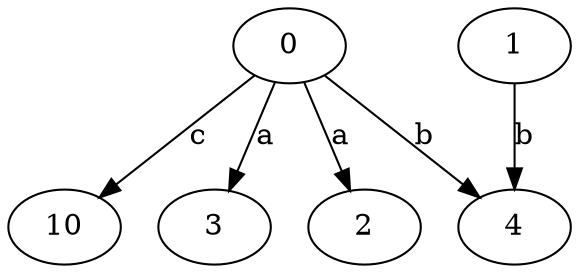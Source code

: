 strict digraph  {
2;
3;
4;
0;
10;
1;
0 -> 2  [label=a];
0 -> 3  [label=a];
0 -> 4  [label=b];
0 -> 10  [label=c];
1 -> 4  [label=b];
}
